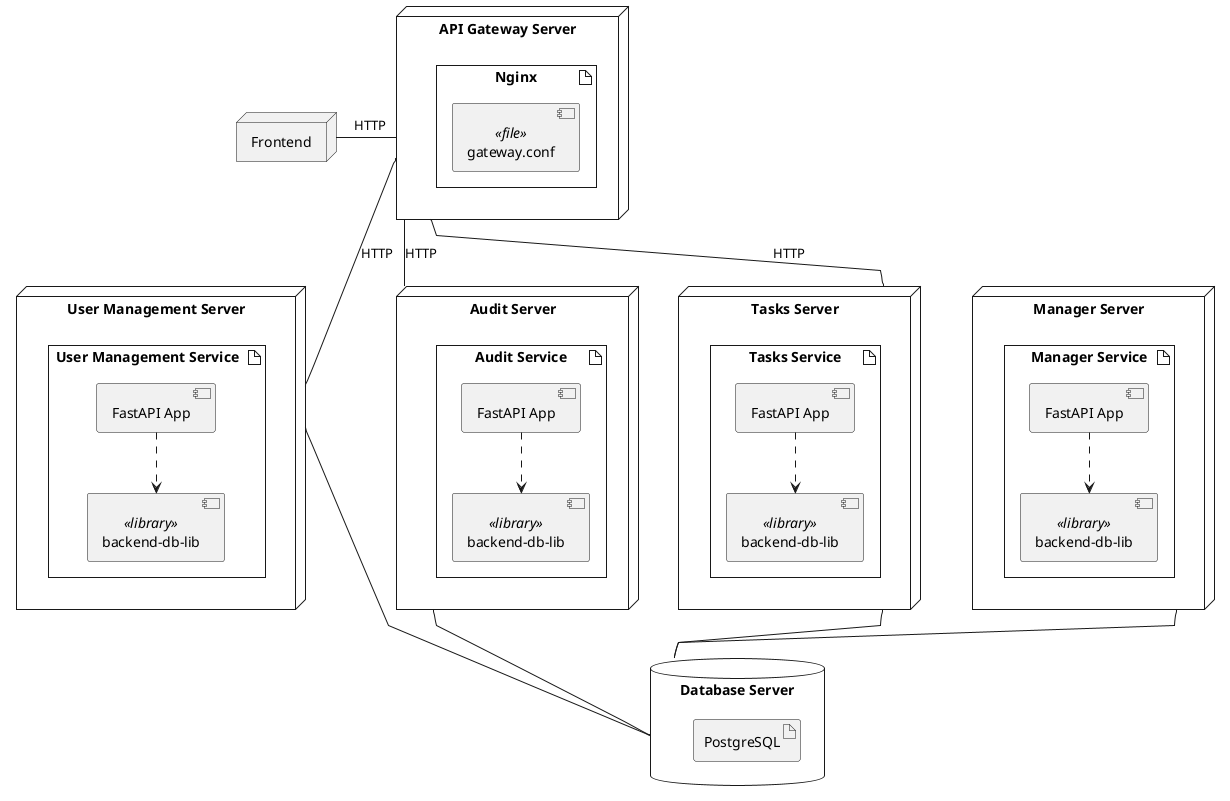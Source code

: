 @startuml

top to bottom direction
skinparam style strictuml

node frontend as "Frontend"
node api_gateway as "API Gateway Server" {
    artifact gateway as "Nginx" {
        component gateway_cfg as "gateway.conf" << file >>
    }
    
}

node user_management as "User Management Server" {
    artifact u_service as "User Management Service     " {
        component u_app as "FastAPI App"
        component u_db as "backend-db-lib" << library >>

        u_app -[dashed]-> u_db
    }
}
node audit as "Audit Server" {
    artifact audit_service as "Audit Service" {
        component audit_app as "FastAPI App"
        component a_db as "backend-db-lib" << library >>

        audit_app -[dashed]-> a_db
    }
}
node tasks as "Tasks Server" {
    artifact tasks_service as "Tasks Service" {
        component tasks_app as "FastAPI App"
        component t_db as "backend-db-lib" << library >>

        tasks_app -[dashed]-> t_db
    }
    
}
node manager as "Manager Server" {
    artifact manager_service as "Manager Service" {
        component m_db as "backend-db-lib" << library >>
        component manager_app as "FastAPI App"

        manager_app -[dashed]-> m_db
    }
} 
database database as "Database Server" {
    artifact postgresql as "PostgreSQL"
}

skinparam linetype polyline

frontend - api_gateway : HTTP
api_gateway -- user_management: HTTP
api_gateway -- audit: HTTP
api_gateway -- tasks: HTTP

user_management --- database
audit --- database 
tasks --- database
manager --- database 

@enduml